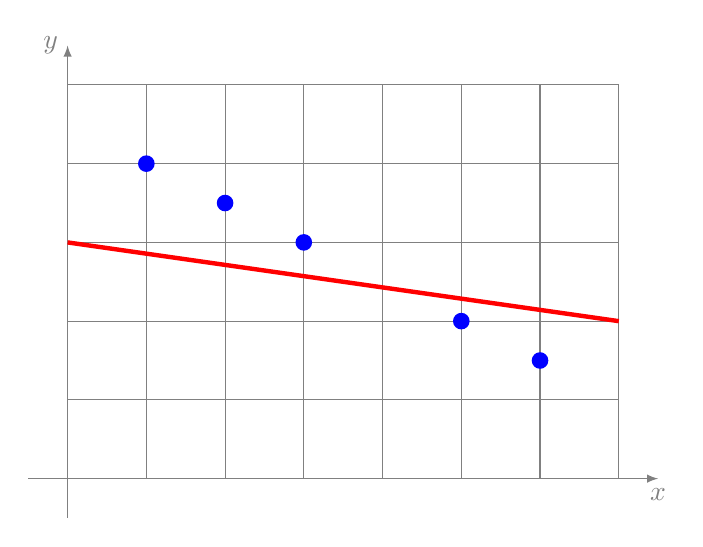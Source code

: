 \begin{tikzpicture}

\draw[->,>=latex, gray] (-0.5,0)--(7.5,0) node[below] {$x$};
\draw[->,>=latex, gray] (0,-0.5)--(0,5.5) node[left] {$y$};
\draw[gray] (0,0) grid (7,5);

\coordinate (A) at (1,4);
\coordinate (B) at (3,3);
\coordinate (C) at (5,2);
\coordinate (D) at (6,1.5);
\coordinate (E) at (2,3.5);

\fill[blue] (A) circle (3pt); %node[above  left]{$A_1$};
\fill[blue] (B) circle (3pt); %node[above left]{$A_2$};
\fill[blue] (C) circle (3pt); %node[above left]{$A_3$};
\fill[blue] (D) circle (3pt); %node[below right]{$A_4$};
\fill[blue] (E) circle (3pt);

\draw[red,ultra thick] (0,3) -- (7,2); % node[black, right]{$y=ax+b$};


\end{tikzpicture}